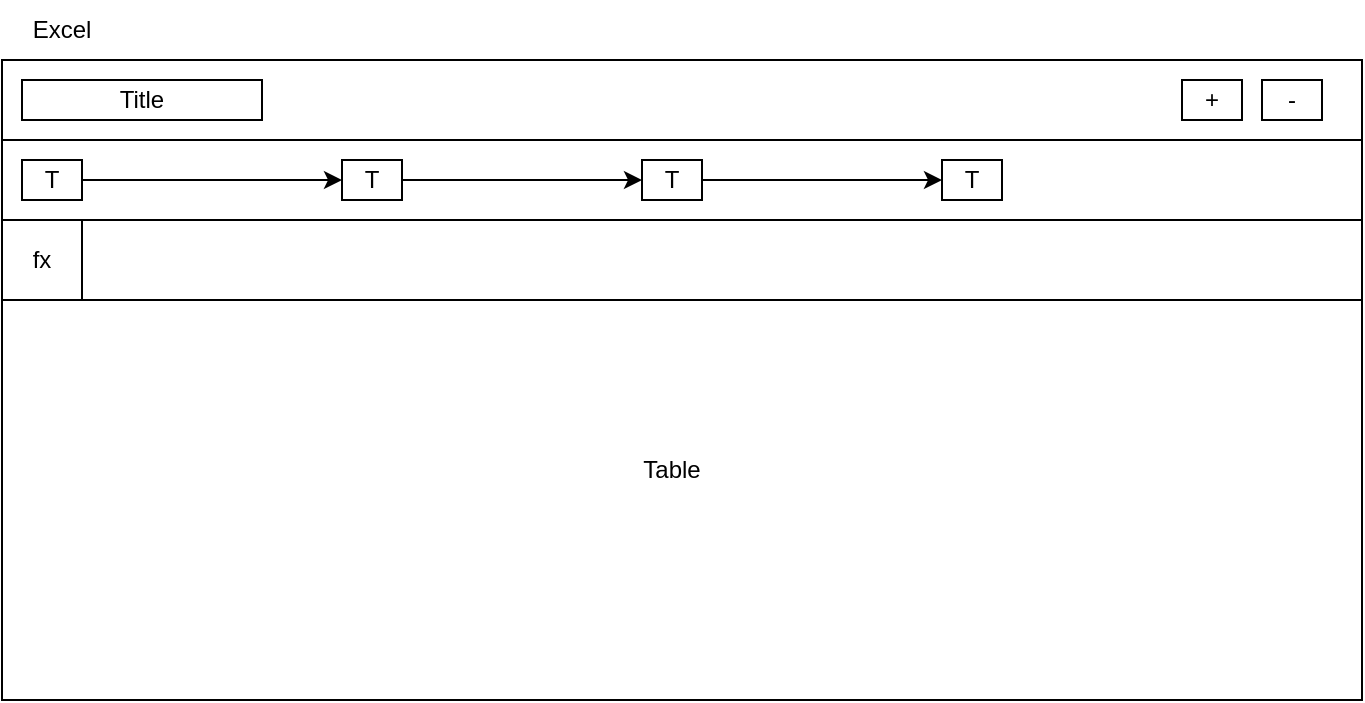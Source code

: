 <mxfile version="15.7.3" type="github">
  <diagram id="VEnAXMlmkaD5QDrI19K5" name="Page-1">
    <mxGraphModel dx="806" dy="490" grid="1" gridSize="10" guides="1" tooltips="1" connect="1" arrows="1" fold="1" page="1" pageScale="1" pageWidth="827" pageHeight="1169" math="0" shadow="0">
      <root>
        <mxCell id="0" />
        <mxCell id="1" parent="0" />
        <mxCell id="U0OgihPHp6RNpsAgaQc_-1" value="" style="rounded=0;whiteSpace=wrap;html=1;fillColor=none;" vertex="1" parent="1">
          <mxGeometry x="40" y="40" width="680" height="320" as="geometry" />
        </mxCell>
        <mxCell id="U0OgihPHp6RNpsAgaQc_-2" value="Excel" style="text;html=1;strokeColor=none;fillColor=none;align=center;verticalAlign=middle;whiteSpace=wrap;rounded=0;" vertex="1" parent="1">
          <mxGeometry x="40" y="10" width="60" height="30" as="geometry" />
        </mxCell>
        <mxCell id="U0OgihPHp6RNpsAgaQc_-3" value="" style="rounded=0;whiteSpace=wrap;html=1;fillColor=none;" vertex="1" parent="1">
          <mxGeometry x="40" y="40" width="680" height="40" as="geometry" />
        </mxCell>
        <mxCell id="U0OgihPHp6RNpsAgaQc_-4" value="Title" style="rounded=0;whiteSpace=wrap;html=1;fillColor=none;" vertex="1" parent="1">
          <mxGeometry x="50" y="50" width="120" height="20" as="geometry" />
        </mxCell>
        <mxCell id="U0OgihPHp6RNpsAgaQc_-5" value="-" style="rounded=0;whiteSpace=wrap;html=1;fillColor=none;" vertex="1" parent="1">
          <mxGeometry x="670" y="50" width="30" height="20" as="geometry" />
        </mxCell>
        <mxCell id="U0OgihPHp6RNpsAgaQc_-6" value="+" style="rounded=0;whiteSpace=wrap;html=1;fillColor=none;" vertex="1" parent="1">
          <mxGeometry x="630" y="50" width="30" height="20" as="geometry" />
        </mxCell>
        <mxCell id="U0OgihPHp6RNpsAgaQc_-7" value="" style="rounded=0;whiteSpace=wrap;html=1;fillColor=none;" vertex="1" parent="1">
          <mxGeometry x="40" y="80" width="680" height="40" as="geometry" />
        </mxCell>
        <mxCell id="U0OgihPHp6RNpsAgaQc_-8" value="T" style="rounded=0;whiteSpace=wrap;html=1;fillColor=none;" vertex="1" parent="1">
          <mxGeometry x="50" y="90" width="30" height="20" as="geometry" />
        </mxCell>
        <mxCell id="U0OgihPHp6RNpsAgaQc_-9" value="T" style="rounded=0;whiteSpace=wrap;html=1;fillColor=none;" vertex="1" parent="1">
          <mxGeometry x="210" y="90" width="30" height="20" as="geometry" />
        </mxCell>
        <mxCell id="U0OgihPHp6RNpsAgaQc_-10" value="T" style="rounded=0;whiteSpace=wrap;html=1;fillColor=none;" vertex="1" parent="1">
          <mxGeometry x="360" y="90" width="30" height="20" as="geometry" />
        </mxCell>
        <mxCell id="U0OgihPHp6RNpsAgaQc_-11" value="T" style="rounded=0;whiteSpace=wrap;html=1;fillColor=none;" vertex="1" parent="1">
          <mxGeometry x="510" y="90" width="30" height="20" as="geometry" />
        </mxCell>
        <mxCell id="U0OgihPHp6RNpsAgaQc_-14" value="" style="endArrow=classic;html=1;rounded=0;entryX=0;entryY=0.5;entryDx=0;entryDy=0;exitX=1;exitY=0.5;exitDx=0;exitDy=0;" edge="1" parent="1" source="U0OgihPHp6RNpsAgaQc_-8" target="U0OgihPHp6RNpsAgaQc_-9">
          <mxGeometry width="50" height="50" relative="1" as="geometry">
            <mxPoint x="390" y="280" as="sourcePoint" />
            <mxPoint x="440" y="230" as="targetPoint" />
            <Array as="points">
              <mxPoint x="130" y="100" />
            </Array>
          </mxGeometry>
        </mxCell>
        <mxCell id="U0OgihPHp6RNpsAgaQc_-15" value="" style="endArrow=classic;html=1;rounded=0;" edge="1" parent="1" target="U0OgihPHp6RNpsAgaQc_-10">
          <mxGeometry width="50" height="50" relative="1" as="geometry">
            <mxPoint x="240" y="100" as="sourcePoint" />
            <mxPoint x="220" y="110" as="targetPoint" />
            <Array as="points" />
          </mxGeometry>
        </mxCell>
        <mxCell id="U0OgihPHp6RNpsAgaQc_-16" value="" style="endArrow=classic;html=1;rounded=0;entryX=0;entryY=0.5;entryDx=0;entryDy=0;" edge="1" parent="1" target="U0OgihPHp6RNpsAgaQc_-11">
          <mxGeometry width="50" height="50" relative="1" as="geometry">
            <mxPoint x="390" y="100" as="sourcePoint" />
            <mxPoint x="370" y="109.444" as="targetPoint" />
            <Array as="points" />
          </mxGeometry>
        </mxCell>
        <mxCell id="U0OgihPHp6RNpsAgaQc_-18" value="" style="rounded=0;whiteSpace=wrap;html=1;fillColor=none;" vertex="1" parent="1">
          <mxGeometry x="40" y="120" width="680" height="40" as="geometry" />
        </mxCell>
        <mxCell id="U0OgihPHp6RNpsAgaQc_-19" value="fx" style="rounded=0;whiteSpace=wrap;html=1;fillColor=none;" vertex="1" parent="1">
          <mxGeometry x="40" y="120" width="40" height="40" as="geometry" />
        </mxCell>
        <mxCell id="U0OgihPHp6RNpsAgaQc_-20" value="Table" style="text;html=1;strokeColor=none;fillColor=none;align=center;verticalAlign=middle;whiteSpace=wrap;rounded=0;" vertex="1" parent="1">
          <mxGeometry x="345" y="230" width="60" height="30" as="geometry" />
        </mxCell>
      </root>
    </mxGraphModel>
  </diagram>
</mxfile>
